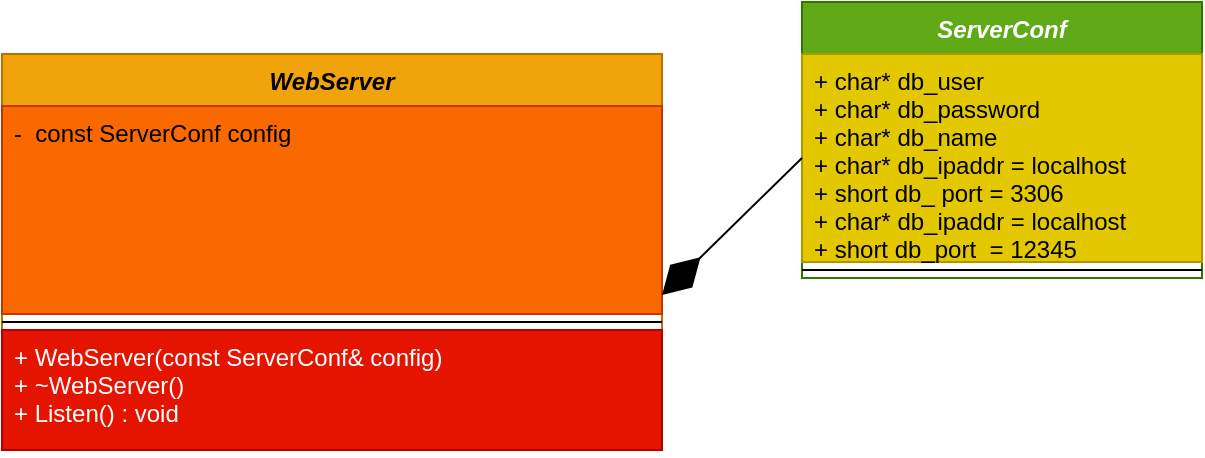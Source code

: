 <mxfile>
    <diagram id="rDH5jWo_x-GxzW24vils" name="第 1 页">
        <mxGraphModel dx="652" dy="539" grid="1" gridSize="10" guides="1" tooltips="1" connect="1" arrows="1" fold="1" page="1" pageScale="1" pageWidth="2339" pageHeight="3300" math="0" shadow="0">
            <root>
                <mxCell id="0"/>
                <mxCell id="1" parent="0"/>
                <mxCell id="2" value="WebServer&#10;" style="swimlane;fontStyle=3;align=center;verticalAlign=top;childLayout=stackLayout;horizontal=1;startSize=26;horizontalStack=0;resizeParent=1;resizeParentMax=0;resizeLast=0;collapsible=1;marginBottom=0;fillColor=#f0a30a;fontColor=#000000;strokeColor=#BD7000;" parent="1" vertex="1">
                    <mxGeometry x="350" y="456" width="330" height="198" as="geometry">
                        <mxRectangle x="70" y="90" width="90" height="26" as="alternateBounds"/>
                    </mxGeometry>
                </mxCell>
                <mxCell id="3" value="-  const ServerConf config&#10;" style="text;strokeColor=#C73500;fillColor=#fa6800;align=left;verticalAlign=top;spacingLeft=4;spacingRight=4;overflow=hidden;rotatable=0;points=[[0,0.5],[1,0.5]];portConstraint=eastwest;fontColor=#000000;" parent="2" vertex="1">
                    <mxGeometry y="26" width="330" height="104" as="geometry"/>
                </mxCell>
                <mxCell id="4" value="" style="line;strokeWidth=1;fillColor=none;align=left;verticalAlign=middle;spacingTop=-1;spacingLeft=3;spacingRight=3;rotatable=0;labelPosition=right;points=[];portConstraint=eastwest;" parent="2" vertex="1">
                    <mxGeometry y="130" width="330" height="8" as="geometry"/>
                </mxCell>
                <mxCell id="5" value="+ WebServer(const ServerConf&amp; config)&#10;+ ~WebServer()&#10;+ Listen() : void&#10;" style="text;strokeColor=#B20000;fillColor=#e51400;align=left;verticalAlign=top;spacingLeft=4;spacingRight=4;overflow=hidden;rotatable=0;points=[[0,0.5],[1,0.5]];portConstraint=eastwest;fontColor=#ffffff;" parent="2" vertex="1">
                    <mxGeometry y="138" width="330" height="60" as="geometry"/>
                </mxCell>
                <mxCell id="12" value="ServerConf" style="swimlane;fontStyle=3;align=center;verticalAlign=top;childLayout=stackLayout;horizontal=1;startSize=26;horizontalStack=0;resizeParent=1;resizeParentMax=0;resizeLast=0;collapsible=1;marginBottom=0;fillColor=#60a917;fontColor=#ffffff;strokeColor=#2D7600;" parent="1" vertex="1">
                    <mxGeometry x="750" y="430" width="200" height="138" as="geometry"/>
                </mxCell>
                <mxCell id="13" value="+ char* db_user&#10;+ char* db_password&#10;+ char* db_name&#10;+ char* db_ipaddr = localhost&#10;+ short db_ port = 3306&#10;+ char* db_ipaddr = localhost&#10;+ short db_port  = 12345&#10;" style="text;strokeColor=#B09500;fillColor=#e3c800;align=left;verticalAlign=top;spacingLeft=4;spacingRight=4;overflow=hidden;rotatable=0;points=[[0,0.5],[1,0.5]];portConstraint=eastwest;fontColor=#000000;" parent="12" vertex="1">
                    <mxGeometry y="26" width="200" height="104" as="geometry"/>
                </mxCell>
                <mxCell id="14" value="" style="line;strokeWidth=1;fillColor=none;align=left;verticalAlign=middle;spacingTop=-1;spacingLeft=3;spacingRight=3;rotatable=0;labelPosition=right;points=[];portConstraint=eastwest;" parent="12" vertex="1">
                    <mxGeometry y="130" width="200" height="8" as="geometry"/>
                </mxCell>
                <mxCell id="18" value="" style="endArrow=diamondThin;endFill=1;endSize=24;html=1;exitX=0;exitY=0.5;exitDx=0;exitDy=0;entryX=1;entryY=0.909;entryDx=0;entryDy=0;entryPerimeter=0;" parent="1" source="13" target="3" edge="1">
                    <mxGeometry width="160" relative="1" as="geometry">
                        <mxPoint x="680" y="690" as="sourcePoint"/>
                        <mxPoint x="680" y="509" as="targetPoint"/>
                        <Array as="points"/>
                    </mxGeometry>
                </mxCell>
            </root>
        </mxGraphModel>
    </diagram>
</mxfile>